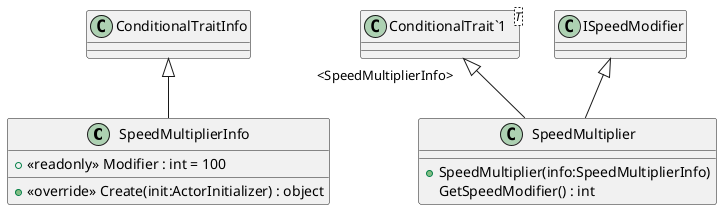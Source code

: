 @startuml
class SpeedMultiplierInfo {
    + <<readonly>> Modifier : int = 100
    + <<override>> Create(init:ActorInitializer) : object
}
class SpeedMultiplier {
    + SpeedMultiplier(info:SpeedMultiplierInfo)
    GetSpeedModifier() : int
}
class "ConditionalTrait`1"<T> {
}
ConditionalTraitInfo <|-- SpeedMultiplierInfo
"ConditionalTrait`1" "<SpeedMultiplierInfo>" <|-- SpeedMultiplier
ISpeedModifier <|-- SpeedMultiplier
@enduml
